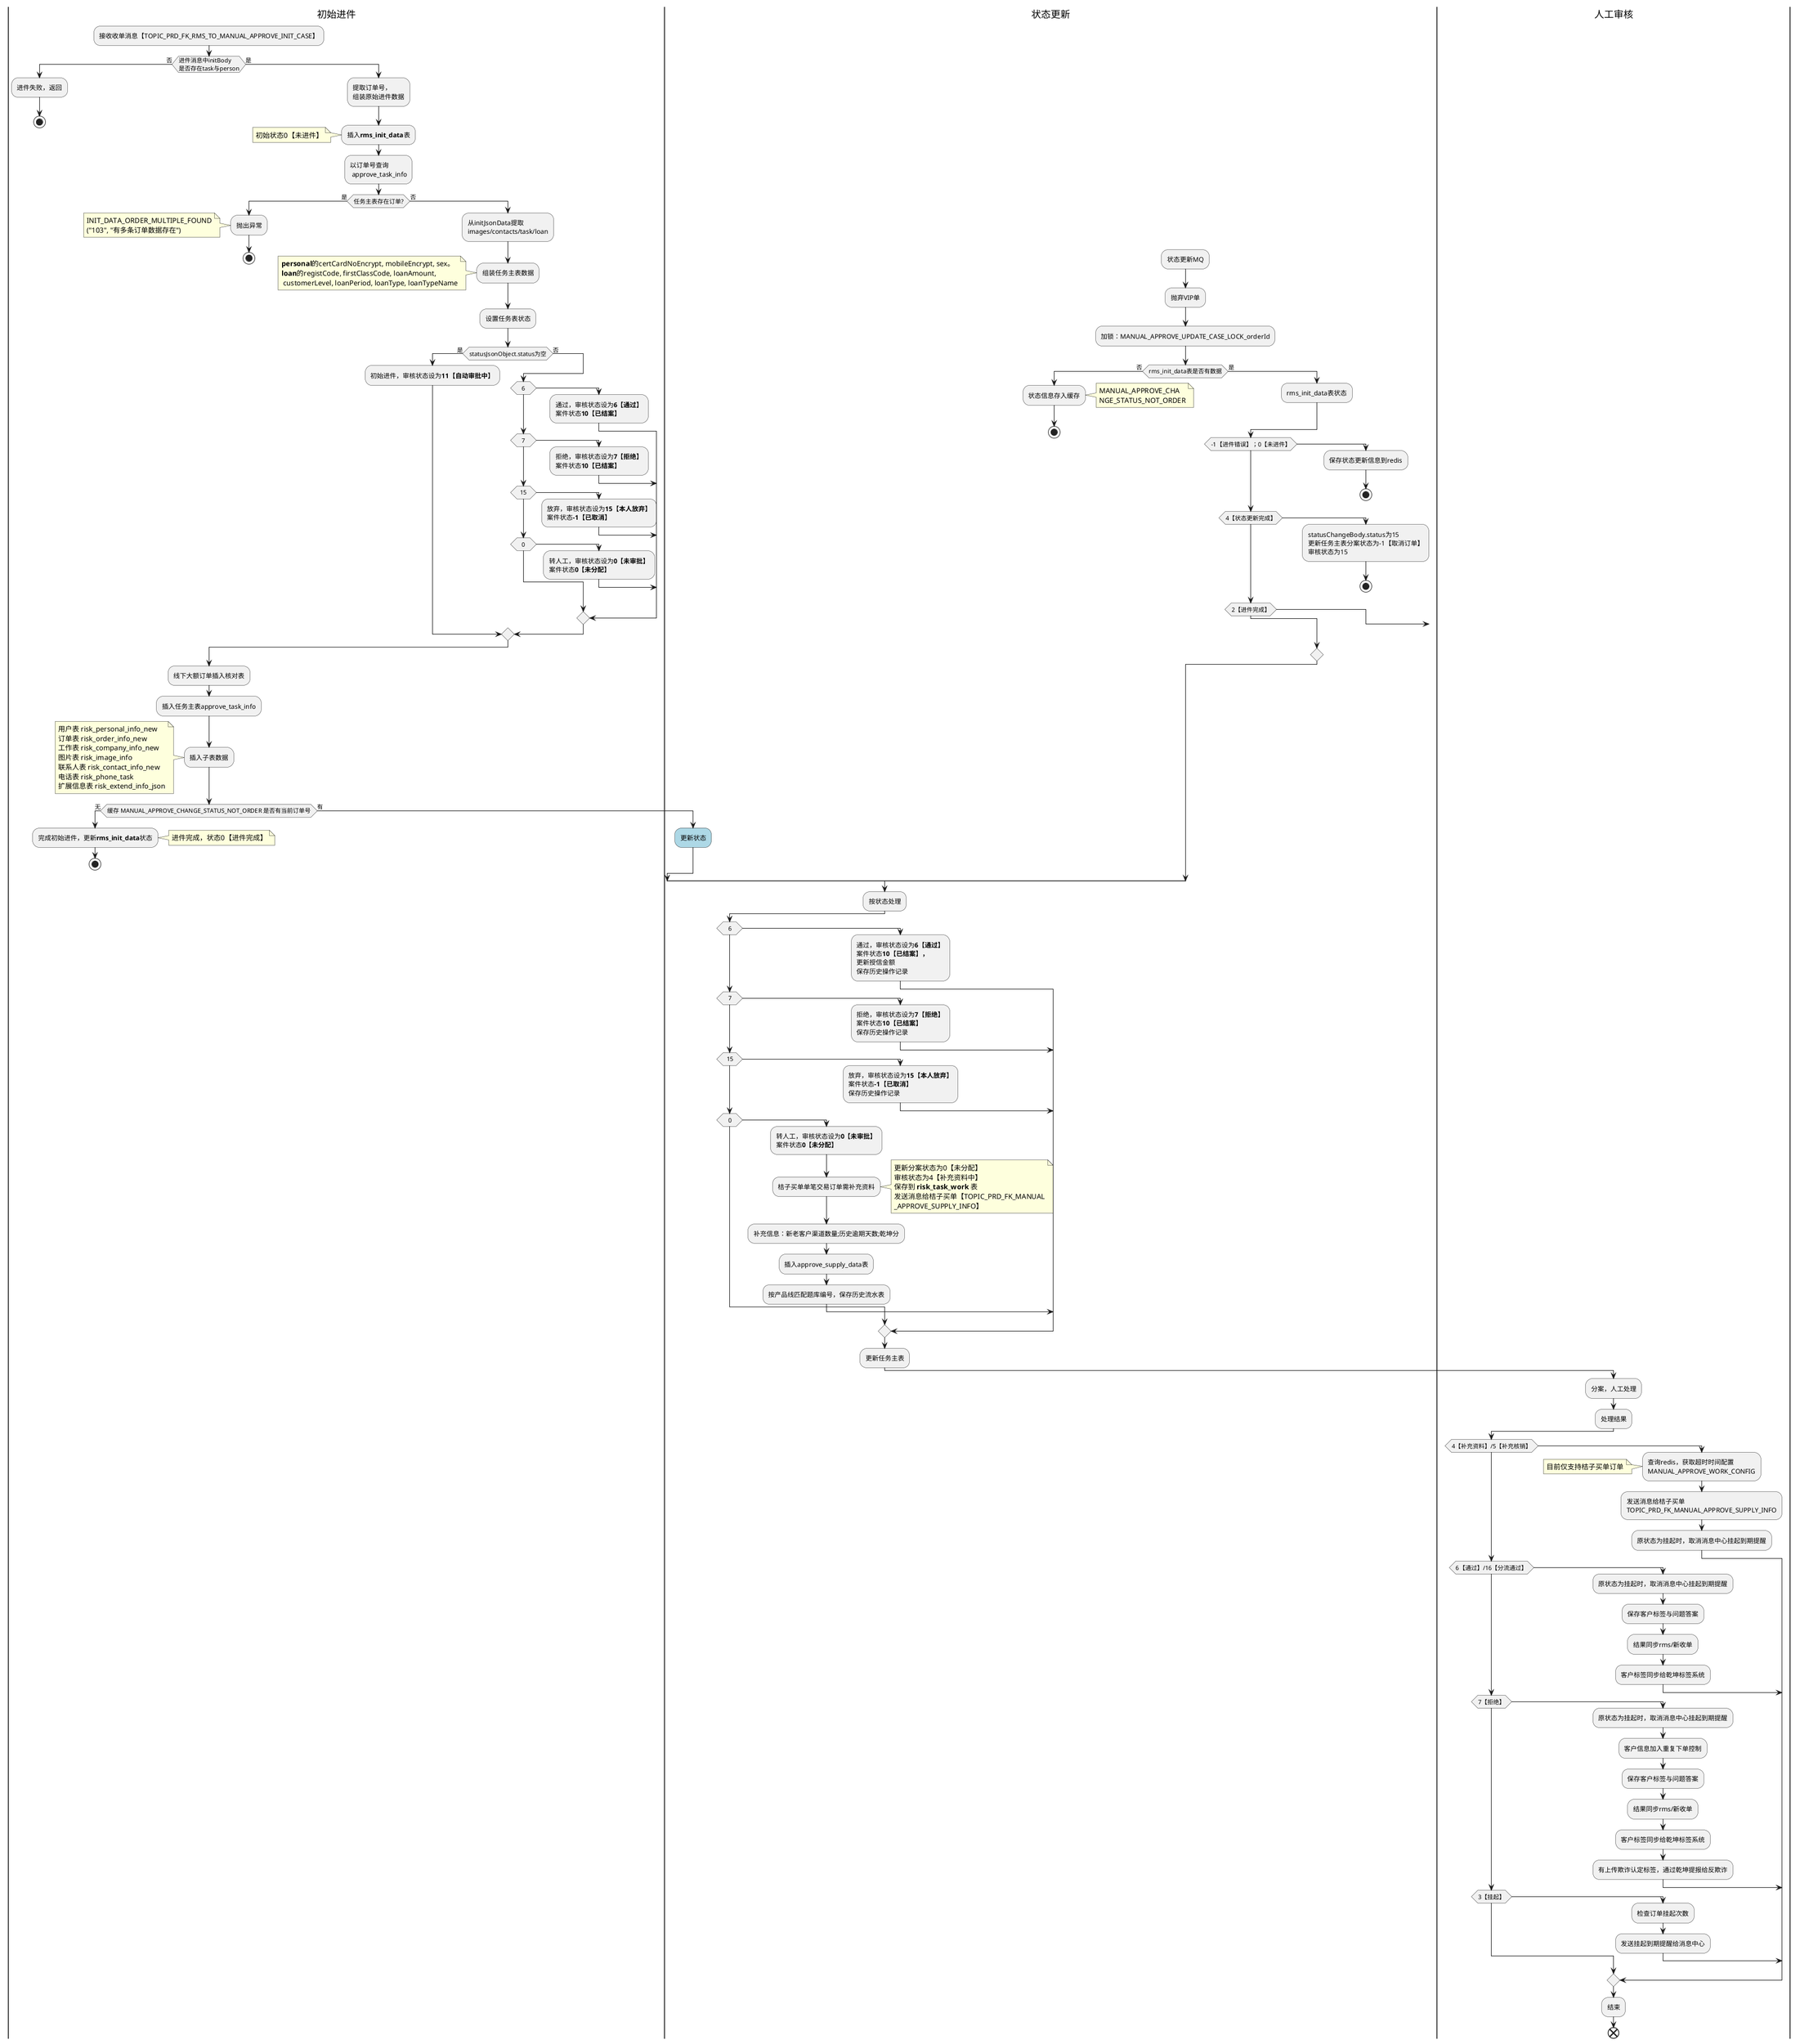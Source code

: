 @startuml
!pragma useVerticalIf on
|初始进件|
split
   -[hidden]->
:接收收单消息【TOPIC_PRD_FK_RMS_TO_MANUAL_APPROVE_INIT_CASE】;
if (进件消息中initBody\n是否存在task与person) then (否)
	:进件失败，返回;
stop
else (是)
:提取订单号，\n组装原始进件数据;
	:插入<b>rms_init_data</b>表;
	note left
	初始状态0【未进件】
	end note
	:以订单号查询\n approve_task_info;
	if (任务主表存在订单?) then (是)
		:抛出异常;
		note left:INIT_DATA_ORDER_MULTIPLE_FOUND\n("103", "有多条订单数据存在")
		stop
		else (否)
		:从initJsonData提取
		images/contacts/task/loan;
		:组装任务主表数据;
			note left
			<b>personal</b>的certCardNoEncrypt, mobileEncrypt, sex。
			<b>loan</b>的registCode, firstClassCode, loanAmount,
			 customerLevel, loanPeriod, loanType, loanTypeName
			end note
		:设置任务表状态;
		if (statusJsonObject.status为空) then (是)
			:初始进件，审核状态设为<b>11【自动审批中】;
		else (否)
			if (6)
			:通过，审核状态设为<b>6【通过】\n案件状态<b>10【已结案】;
			elseif (7)
			:拒绝，审核状态设为<b>7【拒绝】\n案件状态<b>10【已结案】;
			elseif (15)
			:放弃，审核状态设为<b>15【本人放弃】\n案件状态<b>-1【已取消】;
			elseif (0)
			:转人工，审核状态设为<b>0【未审批】\n案件状态<b>0【未分配】;
			endif
		endif
	endif
|初始进件|
endif
:线下大额订单插入核对表;
:插入任务主表approve_task_info;
:插入子表数据;
note left
用户表 risk_personal_info_new
订单表 risk_order_info_new
工作表 risk_company_info_new
图片表 risk_image_info
联系人表 risk_contact_info_new
电话表 risk_phone_task
扩展信息表 risk_extend_info_json
end note
if (缓存 MANUAL_APPROVE_CHANGE_STATUS_NOT_ORDER 是否有当前订单号) then (无)
:完成初始进件，更新<b>rms_init_data</b>状态;
note right
进件完成，状态0【进件完成】
end note
stop
|状态更新|
else (有)
#lightblue:更新状态;
endif
split again
   -[hidden]->
:状态更新MQ;
:抛弃VIP单;
:加锁：MANUAL_APPROVE_UPDATE_CASE_LOCK_orderId;
if (rms_init_data表是否有数据) then (否)
:状态信息存入缓存;
note right
MANUAL_APPROVE_CHA
NGE_STATUS_NOT_ORDER
end note
stop
else (是)
:rms_init_data表状态;
if (-1【进件错误】；0【未进件】)
:保存状态更新信息到redis;
stop
elseif(4【状态更新完成】)
:statusChangeBody.status为15\n更新任务主表分案状态为-1【取消订单】\n审核状态为15;
stop
elseif(2【进件完成】)
endif
endif
end split
:按状态处理;
if (6)
			:通过，审核状态设为<b>6【通过】\n案件状态<b>10【已结案】，\n更新授信金额\n保存历史操作记录;
			elseif (7)
			:拒绝，审核状态设为<b>7【拒绝】\n案件状态<b>10【已结案】\n保存历史操作记录;
			elseif (15)
			:放弃，审核状态设为<b>15【本人放弃】\n案件状态<b>-1【已取消】\n保存历史操作记录;
			elseif (0)
			:转人工，审核状态设为<b>0【未审批】\n案件状态<b>0【未分配】;
			:桔子买单单笔交易订单需补充资料;
			note right
			更新分案状态为0【未分配】
			审核状态为4【补充资料中】
			保存到 <b>risk_task_work</b> 表
			发送消息给桔子买单【TOPIC_PRD_FK_MANUAL
			_APPROVE_SUPPLY_INFO】
			end note
			:补充信息：新老客户渠道数量;历史逾期天数;乾坤分;
			:插入approve_supply_data表;
			:按产品线匹配题库编号，保存历史流水表;
			endif
:更新任务主表;
|人工审核|
:分案，人工处理;
:处理结果;
if (4【补充资料】/5【补充核销】)
:查询redis，获取超时时间配置\nMANUAL_APPROVE_WORK_CONFIG;
note left
目前仅支持桔子买单订单
end note
:发送消息给桔子买单\nTOPIC_PRD_FK_MANUAL_APPROVE_SUPPLY_INFO;
:原状态为挂起时，取消消息中心挂起到期提醒;
elseif (6【通过】/16【分流通过】)
:原状态为挂起时，取消消息中心挂起到期提醒;
:保存客户标签与问题答案;
:结果同步rms/新收单;
:客户标签同步给乾坤标签系统;
elseif (7【拒绝】)
:原状态为挂起时，取消消息中心挂起到期提醒;
:客户信息加入重复下单控制;
:保存客户标签与问题答案;
:结果同步rms/新收单;
:客户标签同步给乾坤标签系统;
:有上传欺诈认定标签，通过乾坤提报给反欺诈;
elseif (3【挂起】)
:检查订单挂起次数;
:发送挂起到期提醒给消息中心;
endif
:结束;
end
@enduml
